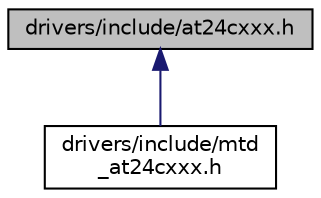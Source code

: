 digraph "drivers/include/at24cxxx.h"
{
 // LATEX_PDF_SIZE
  edge [fontname="Helvetica",fontsize="10",labelfontname="Helvetica",labelfontsize="10"];
  node [fontname="Helvetica",fontsize="10",shape=record];
  Node1 [label="drivers/include/at24cxxx.h",height=0.2,width=0.4,color="black", fillcolor="grey75", style="filled", fontcolor="black",tooltip="Device driver interface for AT24CXXX EEPROM units."];
  Node1 -> Node2 [dir="back",color="midnightblue",fontsize="10",style="solid",fontname="Helvetica"];
  Node2 [label="drivers/include/mtd\l_at24cxxx.h",height=0.2,width=0.4,color="black", fillcolor="white", style="filled",URL="$mtd__at24cxxx_8h.html",tooltip="Interface definition for at24cxxx MTD wrapper."];
}
